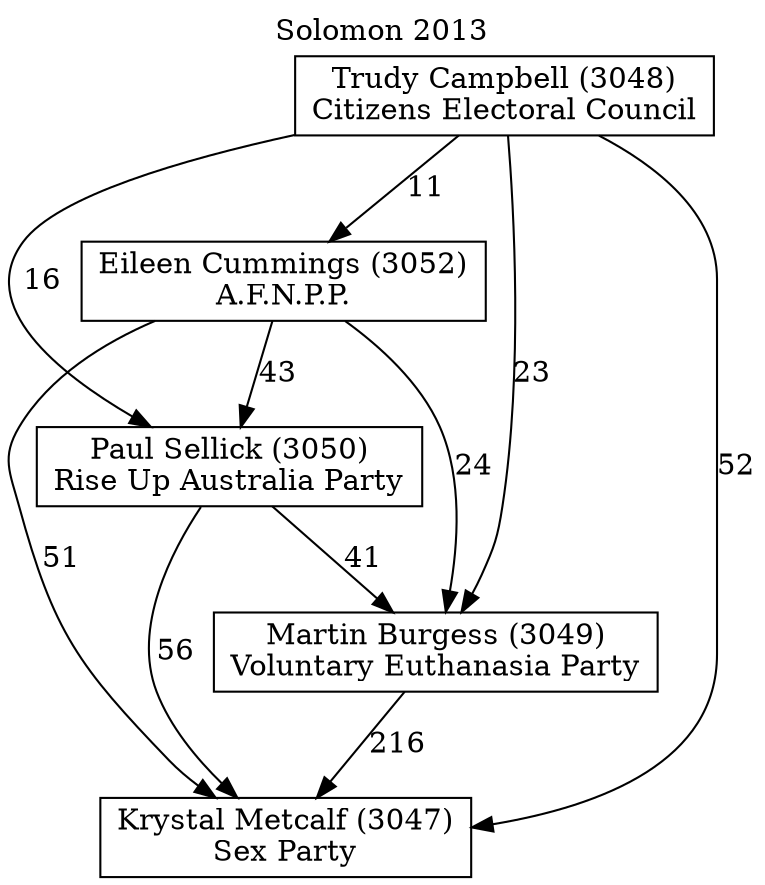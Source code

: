 // House preference flow
digraph "Krystal Metcalf (3047)_Solomon_2013" {
	graph [label="Solomon 2013" labelloc=t mclimit=10]
	node [shape=box]
	"Krystal Metcalf (3047)" [label="Krystal Metcalf (3047)
Sex Party"]
	"Martin Burgess (3049)" [label="Martin Burgess (3049)
Voluntary Euthanasia Party"]
	"Paul Sellick (3050)" [label="Paul Sellick (3050)
Rise Up Australia Party"]
	"Eileen Cummings (3052)" [label="Eileen Cummings (3052)
A.F.N.P.P."]
	"Trudy Campbell (3048)" [label="Trudy Campbell (3048)
Citizens Electoral Council"]
	"Martin Burgess (3049)" -> "Krystal Metcalf (3047)" [label=216]
	"Paul Sellick (3050)" -> "Martin Burgess (3049)" [label=41]
	"Eileen Cummings (3052)" -> "Paul Sellick (3050)" [label=43]
	"Trudy Campbell (3048)" -> "Eileen Cummings (3052)" [label=11]
	"Paul Sellick (3050)" -> "Krystal Metcalf (3047)" [label=56]
	"Eileen Cummings (3052)" -> "Krystal Metcalf (3047)" [label=51]
	"Trudy Campbell (3048)" -> "Krystal Metcalf (3047)" [label=52]
	"Trudy Campbell (3048)" -> "Paul Sellick (3050)" [label=16]
	"Eileen Cummings (3052)" -> "Martin Burgess (3049)" [label=24]
	"Trudy Campbell (3048)" -> "Martin Burgess (3049)" [label=23]
}
